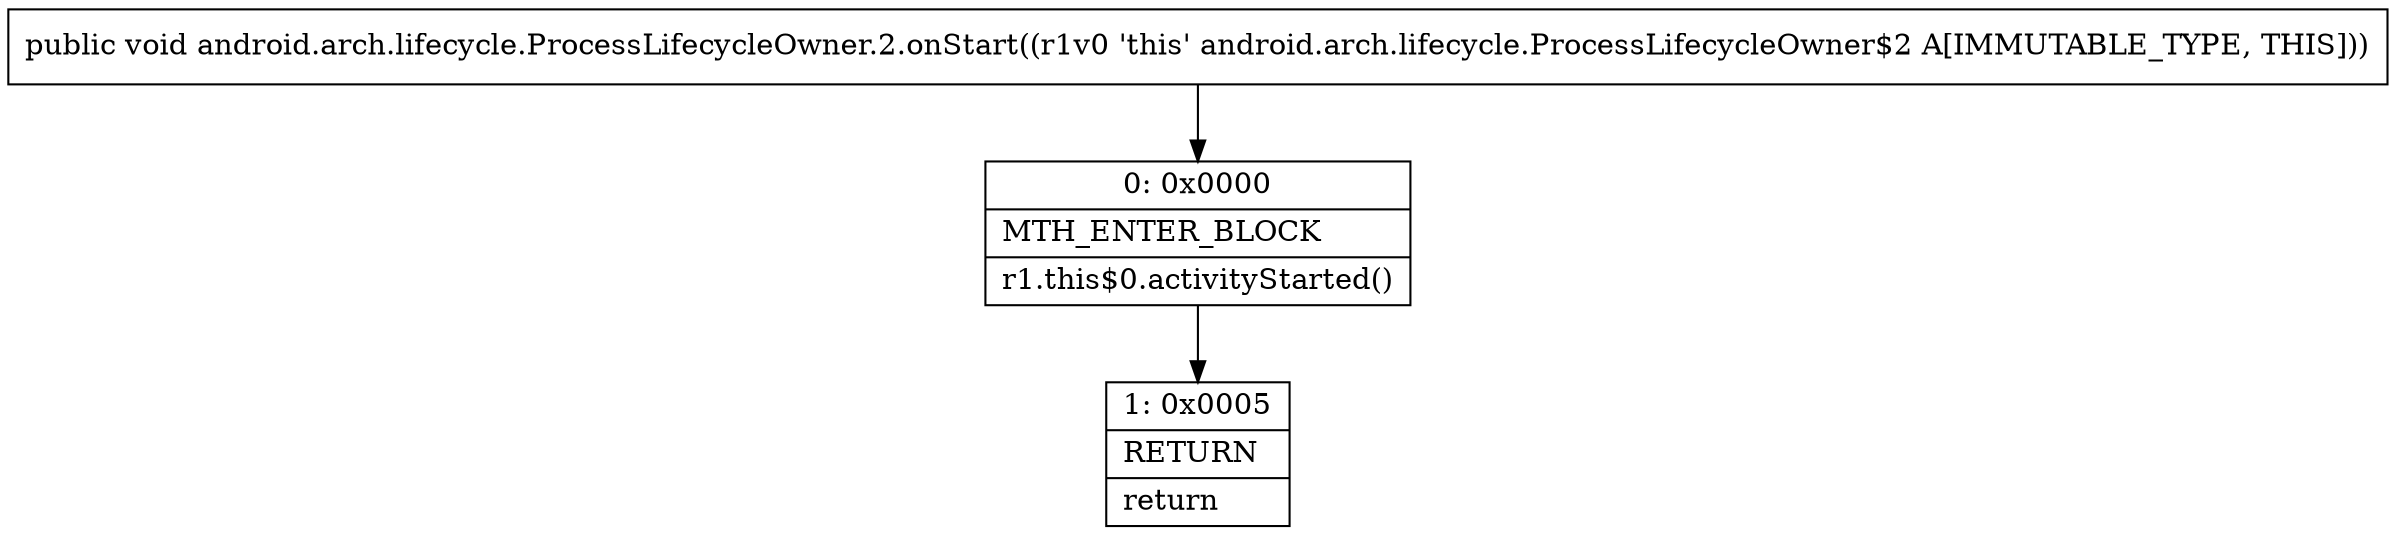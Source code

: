 digraph "CFG forandroid.arch.lifecycle.ProcessLifecycleOwner.2.onStart()V" {
Node_0 [shape=record,label="{0\:\ 0x0000|MTH_ENTER_BLOCK\l|r1.this$0.activityStarted()\l}"];
Node_1 [shape=record,label="{1\:\ 0x0005|RETURN\l|return\l}"];
MethodNode[shape=record,label="{public void android.arch.lifecycle.ProcessLifecycleOwner.2.onStart((r1v0 'this' android.arch.lifecycle.ProcessLifecycleOwner$2 A[IMMUTABLE_TYPE, THIS])) }"];
MethodNode -> Node_0;
Node_0 -> Node_1;
}

